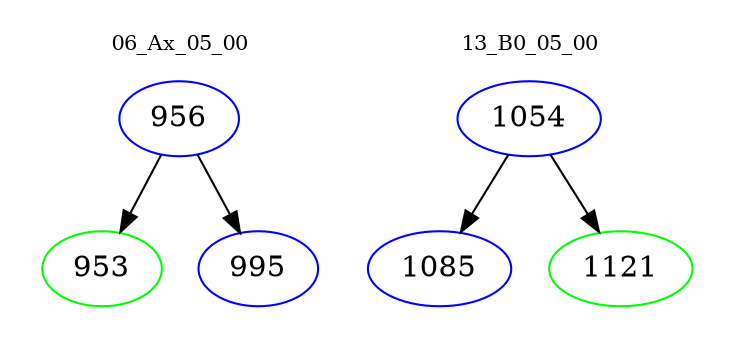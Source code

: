 digraph{
subgraph cluster_0 {
color = white
label = "06_Ax_05_00";
fontsize=10;
T0_956 [label="956", color="blue"]
T0_956 -> T0_953 [color="black"]
T0_953 [label="953", color="green"]
T0_956 -> T0_995 [color="black"]
T0_995 [label="995", color="blue"]
}
subgraph cluster_1 {
color = white
label = "13_B0_05_00";
fontsize=10;
T1_1054 [label="1054", color="blue"]
T1_1054 -> T1_1085 [color="black"]
T1_1085 [label="1085", color="blue"]
T1_1054 -> T1_1121 [color="black"]
T1_1121 [label="1121", color="green"]
}
}
